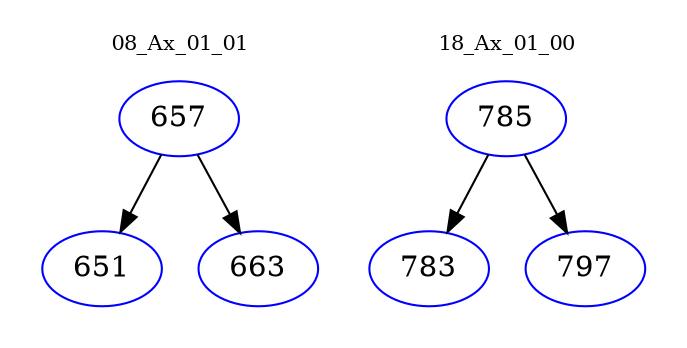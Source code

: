 digraph{
subgraph cluster_0 {
color = white
label = "08_Ax_01_01";
fontsize=10;
T0_657 [label="657", color="blue"]
T0_657 -> T0_651 [color="black"]
T0_651 [label="651", color="blue"]
T0_657 -> T0_663 [color="black"]
T0_663 [label="663", color="blue"]
}
subgraph cluster_1 {
color = white
label = "18_Ax_01_00";
fontsize=10;
T1_785 [label="785", color="blue"]
T1_785 -> T1_783 [color="black"]
T1_783 [label="783", color="blue"]
T1_785 -> T1_797 [color="black"]
T1_797 [label="797", color="blue"]
}
}
